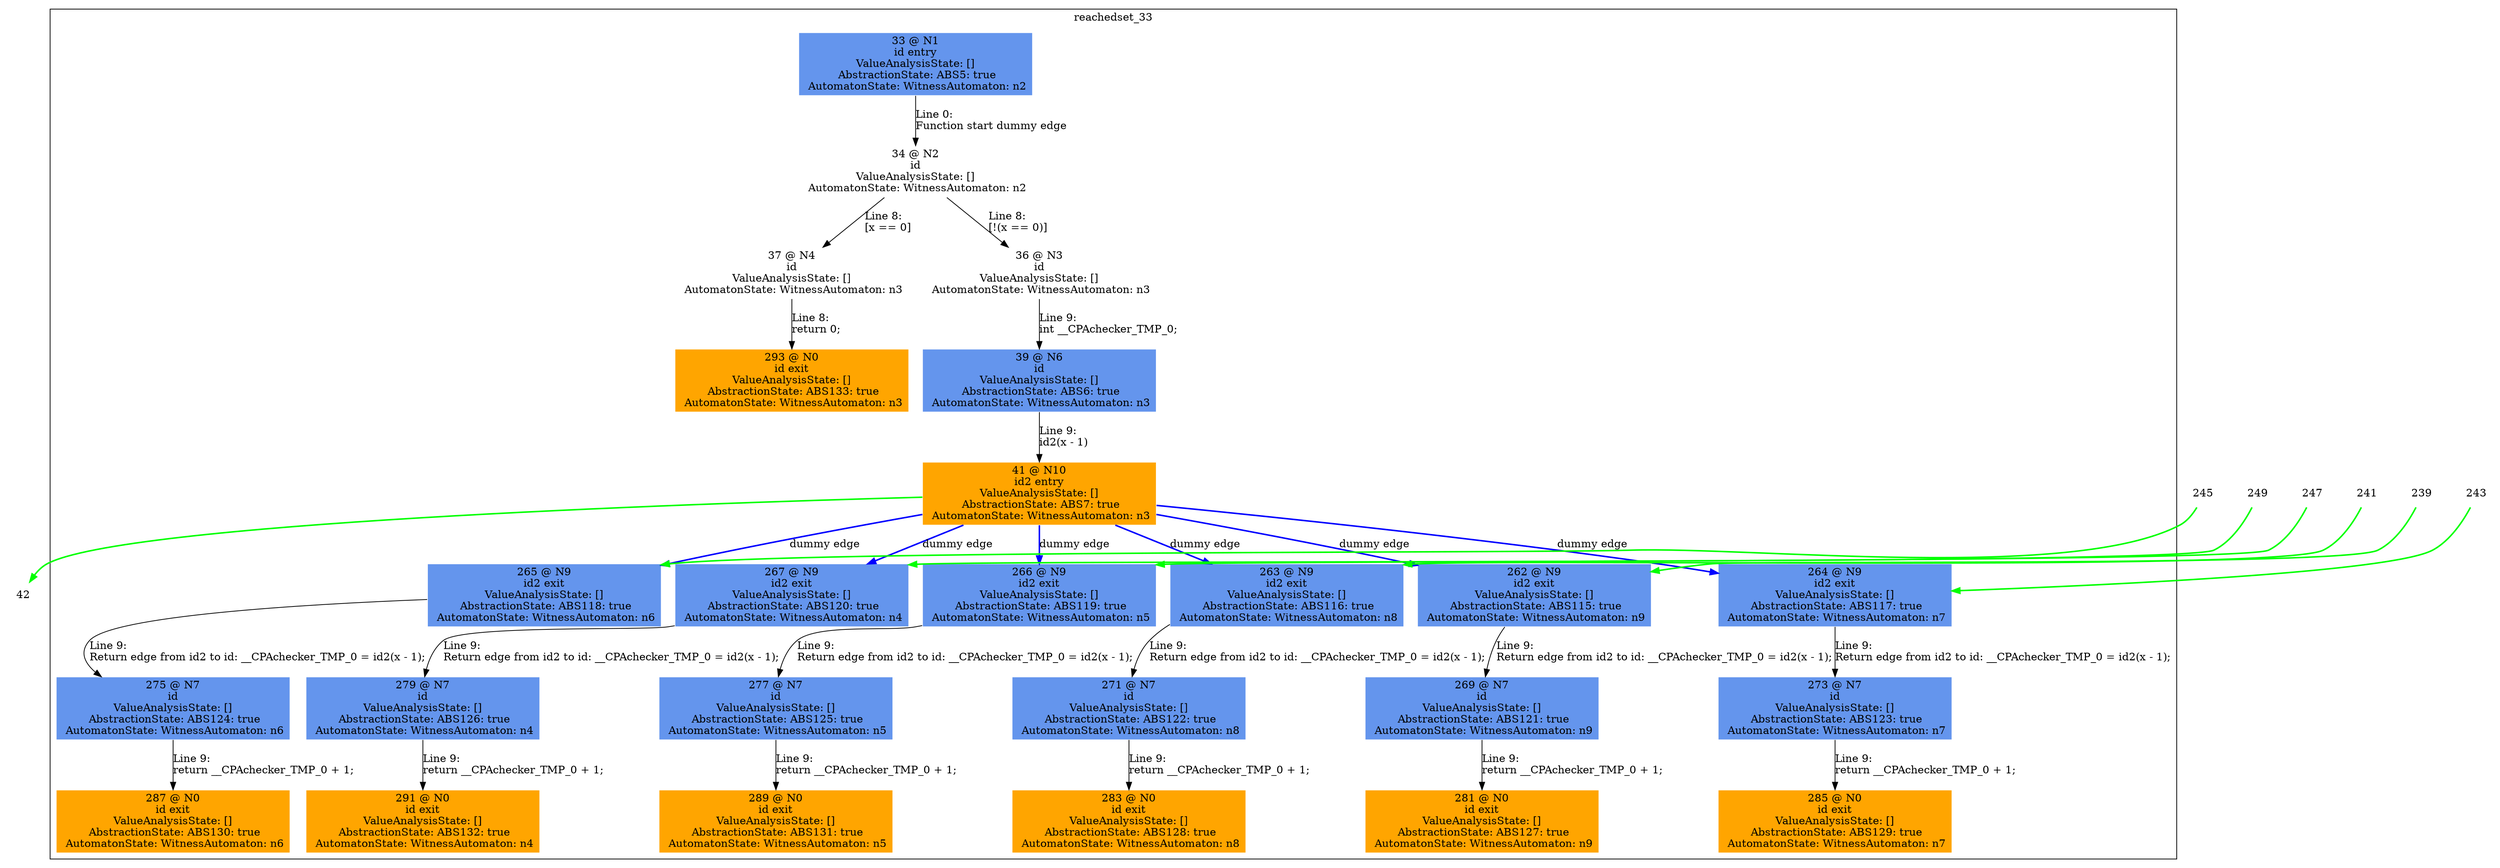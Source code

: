 digraph ARG {
node [style="filled" shape="box" color="white"]
subgraph cluster_33 {
label="reachedset_33"
33 [fillcolor="cornflowerblue" label="33 @ N1\nid entry\nValueAnalysisState: []\n AbstractionState: ABS5: true\n AutomatonState: WitnessAutomaton: n2\n" id="33"]
34 [label="34 @ N2\nid\nValueAnalysisState: []\n AutomatonState: WitnessAutomaton: n2\n" id="34"]
37 [label="37 @ N4\nid\nValueAnalysisState: []\n AutomatonState: WitnessAutomaton: n3\n" id="37"]
293 [fillcolor="orange" label="293 @ N0\nid exit\nValueAnalysisState: []\n AbstractionState: ABS133: true\n AutomatonState: WitnessAutomaton: n3\n" id="293"]
36 [label="36 @ N3\nid\nValueAnalysisState: []\n AutomatonState: WitnessAutomaton: n3\n" id="36"]
39 [fillcolor="cornflowerblue" label="39 @ N6\nid\nValueAnalysisState: []\n AbstractionState: ABS6: true\n AutomatonState: WitnessAutomaton: n3\n" id="39"]
41 [fillcolor="orange" label="41 @ N10\nid2 entry\nValueAnalysisState: []\n AbstractionState: ABS7: true\n AutomatonState: WitnessAutomaton: n3\n" id="41"]
267 [fillcolor="cornflowerblue" label="267 @ N9\nid2 exit\nValueAnalysisState: []\n AbstractionState: ABS120: true\n AutomatonState: WitnessAutomaton: n4\n" id="267"]
279 [fillcolor="cornflowerblue" label="279 @ N7\nid\nValueAnalysisState: []\n AbstractionState: ABS126: true\n AutomatonState: WitnessAutomaton: n4\n" id="279"]
291 [fillcolor="orange" label="291 @ N0\nid exit\nValueAnalysisState: []\n AbstractionState: ABS132: true\n AutomatonState: WitnessAutomaton: n4\n" id="291"]
266 [fillcolor="cornflowerblue" label="266 @ N9\nid2 exit\nValueAnalysisState: []\n AbstractionState: ABS119: true\n AutomatonState: WitnessAutomaton: n5\n" id="266"]
277 [fillcolor="cornflowerblue" label="277 @ N7\nid\nValueAnalysisState: []\n AbstractionState: ABS125: true\n AutomatonState: WitnessAutomaton: n5\n" id="277"]
289 [fillcolor="orange" label="289 @ N0\nid exit\nValueAnalysisState: []\n AbstractionState: ABS131: true\n AutomatonState: WitnessAutomaton: n5\n" id="289"]
265 [fillcolor="cornflowerblue" label="265 @ N9\nid2 exit\nValueAnalysisState: []\n AbstractionState: ABS118: true\n AutomatonState: WitnessAutomaton: n6\n" id="265"]
275 [fillcolor="cornflowerblue" label="275 @ N7\nid\nValueAnalysisState: []\n AbstractionState: ABS124: true\n AutomatonState: WitnessAutomaton: n6\n" id="275"]
287 [fillcolor="orange" label="287 @ N0\nid exit\nValueAnalysisState: []\n AbstractionState: ABS130: true\n AutomatonState: WitnessAutomaton: n6\n" id="287"]
264 [fillcolor="cornflowerblue" label="264 @ N9\nid2 exit\nValueAnalysisState: []\n AbstractionState: ABS117: true\n AutomatonState: WitnessAutomaton: n7\n" id="264"]
273 [fillcolor="cornflowerblue" label="273 @ N7\nid\nValueAnalysisState: []\n AbstractionState: ABS123: true\n AutomatonState: WitnessAutomaton: n7\n" id="273"]
285 [fillcolor="orange" label="285 @ N0\nid exit\nValueAnalysisState: []\n AbstractionState: ABS129: true\n AutomatonState: WitnessAutomaton: n7\n" id="285"]
263 [fillcolor="cornflowerblue" label="263 @ N9\nid2 exit\nValueAnalysisState: []\n AbstractionState: ABS116: true\n AutomatonState: WitnessAutomaton: n8\n" id="263"]
271 [fillcolor="cornflowerblue" label="271 @ N7\nid\nValueAnalysisState: []\n AbstractionState: ABS122: true\n AutomatonState: WitnessAutomaton: n8\n" id="271"]
283 [fillcolor="orange" label="283 @ N0\nid exit\nValueAnalysisState: []\n AbstractionState: ABS128: true\n AutomatonState: WitnessAutomaton: n8\n" id="283"]
262 [fillcolor="cornflowerblue" label="262 @ N9\nid2 exit\nValueAnalysisState: []\n AbstractionState: ABS115: true\n AutomatonState: WitnessAutomaton: n9\n" id="262"]
269 [fillcolor="cornflowerblue" label="269 @ N7\nid\nValueAnalysisState: []\n AbstractionState: ABS121: true\n AutomatonState: WitnessAutomaton: n9\n" id="269"]
281 [fillcolor="orange" label="281 @ N0\nid exit\nValueAnalysisState: []\n AbstractionState: ABS127: true\n AutomatonState: WitnessAutomaton: n9\n" id="281"]
33 -> 34 [label="Line 0: \lFunction start dummy edge\l" id="33 -> 34"]
34 -> 36 [label="Line 8: \l[!(x == 0)]\l" id="34 -> 36"]
34 -> 37 [label="Line 8: \l[x == 0]\l" id="34 -> 37"]
37 -> 293 [label="Line 8: \lreturn 0;\l" id="37 -> 293"]
36 -> 39 [label="Line 9: \lint __CPAchecker_TMP_0;\l" id="36 -> 39"]
39 -> 41 [label="Line 9: \lid2(x - 1)\l" id="39 -> 41"]
41 -> 262 [style="bold" color="blue" label="dummy edge" id="41 -> 262"]
41 -> 263 [style="bold" color="blue" label="dummy edge" id="41 -> 263"]
41 -> 264 [style="bold" color="blue" label="dummy edge" id="41 -> 264"]
41 -> 265 [style="bold" color="blue" label="dummy edge" id="41 -> 265"]
41 -> 266 [style="bold" color="blue" label="dummy edge" id="41 -> 266"]
41 -> 267 [style="bold" color="blue" label="dummy edge" id="41 -> 267"]
267 -> 279 [label="Line 9: \lReturn edge from id2 to id: __CPAchecker_TMP_0 = id2(x - 1);\l" id="267 -> 279"]
279 -> 291 [label="Line 9: \lreturn __CPAchecker_TMP_0 + 1;\l" id="279 -> 291"]
266 -> 277 [label="Line 9: \lReturn edge from id2 to id: __CPAchecker_TMP_0 = id2(x - 1);\l" id="266 -> 277"]
277 -> 289 [label="Line 9: \lreturn __CPAchecker_TMP_0 + 1;\l" id="277 -> 289"]
265 -> 275 [label="Line 9: \lReturn edge from id2 to id: __CPAchecker_TMP_0 = id2(x - 1);\l" id="265 -> 275"]
275 -> 287 [label="Line 9: \lreturn __CPAchecker_TMP_0 + 1;\l" id="275 -> 287"]
264 -> 273 [label="Line 9: \lReturn edge from id2 to id: __CPAchecker_TMP_0 = id2(x - 1);\l" id="264 -> 273"]
273 -> 285 [label="Line 9: \lreturn __CPAchecker_TMP_0 + 1;\l" id="273 -> 285"]
263 -> 271 [label="Line 9: \lReturn edge from id2 to id: __CPAchecker_TMP_0 = id2(x - 1);\l" id="263 -> 271"]
271 -> 283 [label="Line 9: \lreturn __CPAchecker_TMP_0 + 1;\l" id="271 -> 283"]
262 -> 269 [label="Line 9: \lReturn edge from id2 to id: __CPAchecker_TMP_0 = id2(x - 1);\l" id="262 -> 269"]
269 -> 281 [label="Line 9: \lreturn __CPAchecker_TMP_0 + 1;\l" id="269 -> 281"]
}
241 -> 263 [color=green style=bold]
247 -> 266 [color=green style=bold]
249 -> 267 [color=green style=bold]
245 -> 265 [color=green style=bold]
239 -> 262 [color=green style=bold]
41 -> 42 [color=green style=bold]
243 -> 264 [color=green style=bold]
}
